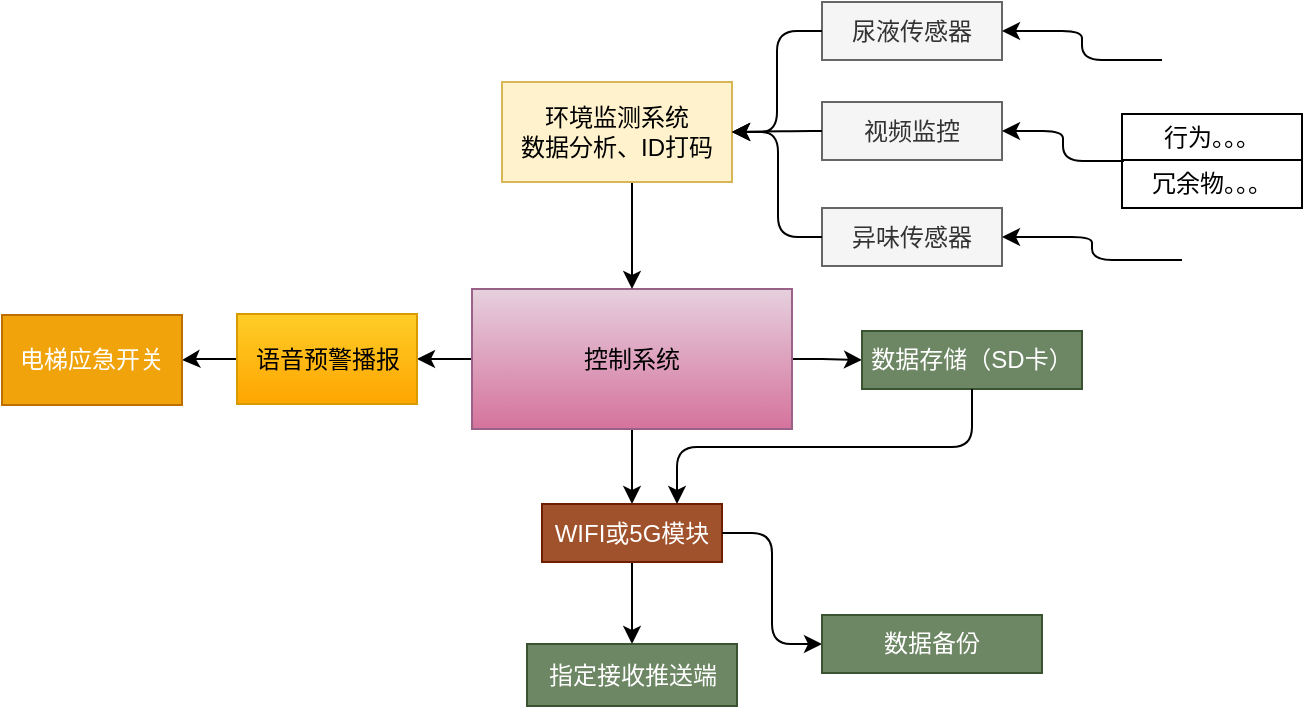 <mxfile version="11.0.2" type="github"><diagram id="euiM4bnVlnGrj6uJWChW" name="Page-1"><mxGraphModel dx="782" dy="503" grid="1" gridSize="10" guides="1" tooltips="1" connect="1" arrows="1" fold="1" page="1" pageScale="1" pageWidth="827" pageHeight="1169" math="0" shadow="0"><root><mxCell id="0"/><mxCell id="1" parent="0"/><mxCell id="7qYvZs2lQt1LkEJZ6VYT-20" value="" style="edgeStyle=orthogonalEdgeStyle;rounded=0;orthogonalLoop=1;jettySize=auto;html=1;" edge="1" parent="1" source="7qYvZs2lQt1LkEJZ6VYT-1" target="7qYvZs2lQt1LkEJZ6VYT-19"><mxGeometry relative="1" as="geometry"/></mxCell><mxCell id="7qYvZs2lQt1LkEJZ6VYT-26" style="edgeStyle=orthogonalEdgeStyle;rounded=0;orthogonalLoop=1;jettySize=auto;html=1;exitX=1;exitY=0.5;exitDx=0;exitDy=0;entryX=0;entryY=0.5;entryDx=0;entryDy=0;" edge="1" parent="1" source="7qYvZs2lQt1LkEJZ6VYT-1" target="7qYvZs2lQt1LkEJZ6VYT-25"><mxGeometry relative="1" as="geometry"><Array as="points"><mxPoint x="440" y="210"/><mxPoint x="440" y="210"/></Array></mxGeometry></mxCell><mxCell id="7qYvZs2lQt1LkEJZ6VYT-33" style="edgeStyle=orthogonalEdgeStyle;rounded=0;orthogonalLoop=1;jettySize=auto;html=1;exitX=0.5;exitY=1;exitDx=0;exitDy=0;entryX=0.5;entryY=0;entryDx=0;entryDy=0;" edge="1" parent="1" source="7qYvZs2lQt1LkEJZ6VYT-1" target="7qYvZs2lQt1LkEJZ6VYT-23"><mxGeometry relative="1" as="geometry"/></mxCell><mxCell id="7qYvZs2lQt1LkEJZ6VYT-1" value="控制系统" style="rounded=0;whiteSpace=wrap;html=1;fillColor=#e6d0de;strokeColor=#996185;gradientColor=#d5739d;" vertex="1" parent="1"><mxGeometry x="265" y="174.5" width="160" height="70" as="geometry"/></mxCell><mxCell id="7qYvZs2lQt1LkEJZ6VYT-22" value="" style="edgeStyle=orthogonalEdgeStyle;rounded=0;orthogonalLoop=1;jettySize=auto;html=1;" edge="1" parent="1" source="7qYvZs2lQt1LkEJZ6VYT-19" target="7qYvZs2lQt1LkEJZ6VYT-21"><mxGeometry relative="1" as="geometry"/></mxCell><mxCell id="7qYvZs2lQt1LkEJZ6VYT-19" value="语音预警播报" style="rounded=0;whiteSpace=wrap;html=1;fillColor=#ffcd28;strokeColor=#d79b00;gradientColor=#ffa500;" vertex="1" parent="1"><mxGeometry x="147.5" y="187" width="90" height="45" as="geometry"/></mxCell><mxCell id="7qYvZs2lQt1LkEJZ6VYT-21" value="电梯应急开关" style="rounded=0;whiteSpace=wrap;html=1;fillColor=#f0a30a;strokeColor=#BD7000;fontColor=#ffffff;" vertex="1" parent="1"><mxGeometry x="30" y="187.5" width="90" height="45" as="geometry"/></mxCell><mxCell id="7qYvZs2lQt1LkEJZ6VYT-16" style="edgeStyle=orthogonalEdgeStyle;rounded=0;orthogonalLoop=1;jettySize=auto;html=1;exitX=0.5;exitY=1;exitDx=0;exitDy=0;entryX=0.5;entryY=0;entryDx=0;entryDy=0;" edge="1" parent="1" source="7qYvZs2lQt1LkEJZ6VYT-2" target="7qYvZs2lQt1LkEJZ6VYT-1"><mxGeometry relative="1" as="geometry"><Array as="points"><mxPoint x="345" y="121"/></Array></mxGeometry></mxCell><mxCell id="7qYvZs2lQt1LkEJZ6VYT-2" value="环境监测系统&lt;br&gt;数据分析、ID打码" style="rounded=0;whiteSpace=wrap;html=1;fillColor=#fff2cc;strokeColor=#d6b656;" vertex="1" parent="1"><mxGeometry x="280" y="71" width="115" height="50" as="geometry"/></mxCell><mxCell id="7qYvZs2lQt1LkEJZ6VYT-4" value="尿液传感器" style="rounded=0;whiteSpace=wrap;html=1;fillColor=#f5f5f5;strokeColor=#666666;fontColor=#333333;" vertex="1" parent="1"><mxGeometry x="440" y="31" width="90" height="29" as="geometry"/></mxCell><mxCell id="7qYvZs2lQt1LkEJZ6VYT-6" value="视频监控&lt;span style=&quot;font-family: &amp;#34;helvetica&amp;#34; , &amp;#34;arial&amp;#34; , sans-serif ; font-size: 0px ; white-space: nowrap&quot;&gt;%3CmxGraphModel%3E%3Croot%3E%3CmxCell%20id%3D%220%22%2F%3E%3CmxCell%20id%3D%221%22%20parent%3D%220%22%2F%3E%3CmxCell%20id%3D%222%22%20value%3D%22%E5%B0%BF%E6%B6%B2%E6%8E%A2%E6%B5%8B%22%20style%3D%22rounded%3D0%3BwhiteSpace%3Dwrap%3Bhtml%3D1%3B%22%20vertex%3D%221%22%20parent%3D%221%22%3E%3CmxGeometry%20x%3D%22445%22%20y%3D%2210%22%20width%3D%2290%22%20height%3D%2229%22%20as%3D%22geometry%22%2F%3E%3C%2FmxCell%3E%3C%2Froot%3E%3C%2FmxGraphModel%3E&lt;/span&gt;&lt;span style=&quot;font-family: &amp;#34;helvetica&amp;#34; , &amp;#34;arial&amp;#34; , sans-serif ; font-size: 0px ; white-space: nowrap&quot;&gt;%3CmxGraphModel%3E%3Croot%3E%3CmxCell%20id%3D%220%22%2F%3E%3CmxCell%20id%3D%221%22%20parent%3D%220%22%2F%3E%3CmxCell%20id%3D%222%22%20value%3D%22%E5%B0%BF%E6%B6%B2%E6%8E%A2%E6%B5%8B%22%20style%3D%22rounded%3D0%3BwhiteSpace%3Dwrap%3Bhtml%3D1%3B%22%20vertex%3D%221%22%20parent%3D%221%22%3E%3CmxGeometry%20x%3D%22445%22%20y%3D%2210%22%20width%3D%2290%22%20height%3D%2229%22%20as%3D%22geometry%22%2F%3E%3C%2FmxCell%3E%3C%2Froot%3E%3C%2FmxGraphModel%3E&lt;/span&gt;" style="rounded=0;whiteSpace=wrap;html=1;fillColor=#f5f5f5;strokeColor=#666666;fontColor=#333333;" vertex="1" parent="1"><mxGeometry x="440" y="81" width="90" height="29" as="geometry"/></mxCell><mxCell id="7qYvZs2lQt1LkEJZ6VYT-8" value="行为。。。" style="rounded=0;whiteSpace=wrap;html=1;" vertex="1" parent="1"><mxGeometry x="590" y="87" width="90" height="23" as="geometry"/></mxCell><mxCell id="7qYvZs2lQt1LkEJZ6VYT-9" value="冗余物。。。" style="rounded=0;whiteSpace=wrap;html=1;" vertex="1" parent="1"><mxGeometry x="590" y="110" width="90" height="24" as="geometry"/></mxCell><mxCell id="7qYvZs2lQt1LkEJZ6VYT-14" value="" style="edgeStyle=elbowEdgeStyle;elbow=horizontal;endArrow=classic;html=1;exitX=0;exitY=0.5;exitDx=0;exitDy=0;entryX=1;entryY=0.5;entryDx=0;entryDy=0;" edge="1" parent="1" source="7qYvZs2lQt1LkEJZ6VYT-4" target="7qYvZs2lQt1LkEJZ6VYT-2"><mxGeometry width="50" height="50" relative="1" as="geometry"><mxPoint x="560" y="141" as="sourcePoint"/><mxPoint x="410" y="130" as="targetPoint"/></mxGeometry></mxCell><mxCell id="7qYvZs2lQt1LkEJZ6VYT-15" value="" style="edgeStyle=elbowEdgeStyle;elbow=horizontal;endArrow=classic;html=1;exitX=0;exitY=0.5;exitDx=0;exitDy=0;entryX=1;entryY=0.5;entryDx=0;entryDy=0;" edge="1" parent="1" source="7qYvZs2lQt1LkEJZ6VYT-6" target="7qYvZs2lQt1LkEJZ6VYT-2"><mxGeometry width="50" height="50" relative="1" as="geometry"><mxPoint x="570" y="151" as="sourcePoint"/><mxPoint x="590" y="125" as="targetPoint"/><Array as="points"><mxPoint x="430" y="100"/><mxPoint x="418" y="100"/></Array></mxGeometry></mxCell><mxCell id="7qYvZs2lQt1LkEJZ6VYT-17" value="" style="edgeStyle=elbowEdgeStyle;elbow=horizontal;endArrow=classic;html=1;entryX=1;entryY=0.5;entryDx=0;entryDy=0;" edge="1" parent="1" target="7qYvZs2lQt1LkEJZ6VYT-4"><mxGeometry width="50" height="50" relative="1" as="geometry"><mxPoint x="610" y="60" as="sourcePoint"/><mxPoint x="600" y="135" as="targetPoint"/></mxGeometry></mxCell><mxCell id="7qYvZs2lQt1LkEJZ6VYT-18" value="" style="edgeStyle=elbowEdgeStyle;elbow=horizontal;endArrow=classic;html=1;exitX=0.011;exitY=0.021;exitDx=0;exitDy=0;entryX=1;entryY=0.5;entryDx=0;entryDy=0;exitPerimeter=0;" edge="1" parent="1" source="7qYvZs2lQt1LkEJZ6VYT-9" target="7qYvZs2lQt1LkEJZ6VYT-6"><mxGeometry width="50" height="50" relative="1" as="geometry"><mxPoint x="590" y="171" as="sourcePoint"/><mxPoint x="610" y="145" as="targetPoint"/></mxGeometry></mxCell><mxCell id="7qYvZs2lQt1LkEJZ6VYT-29" value="" style="edgeStyle=orthogonalEdgeStyle;rounded=0;orthogonalLoop=1;jettySize=auto;html=1;" edge="1" parent="1" source="7qYvZs2lQt1LkEJZ6VYT-23" target="7qYvZs2lQt1LkEJZ6VYT-28"><mxGeometry relative="1" as="geometry"/></mxCell><mxCell id="7qYvZs2lQt1LkEJZ6VYT-23" value="WIFI或5G模块" style="rounded=0;whiteSpace=wrap;html=1;fillColor=#a0522d;strokeColor=#6D1F00;fontColor=#ffffff;" vertex="1" parent="1"><mxGeometry x="300" y="282" width="90" height="29" as="geometry"/></mxCell><mxCell id="7qYvZs2lQt1LkEJZ6VYT-28" value="指定接收推送端" style="rounded=0;whiteSpace=wrap;html=1;fillColor=#6d8764;strokeColor=#3A5431;fontColor=#ffffff;" vertex="1" parent="1"><mxGeometry x="292.5" y="352" width="105" height="31" as="geometry"/></mxCell><mxCell id="7qYvZs2lQt1LkEJZ6VYT-25" value="数据存储（SD卡）" style="rounded=0;whiteSpace=wrap;html=1;fillColor=#6d8764;strokeColor=#3A5431;fontColor=#ffffff;" vertex="1" parent="1"><mxGeometry x="460" y="195.5" width="110" height="29" as="geometry"/></mxCell><mxCell id="7qYvZs2lQt1LkEJZ6VYT-30" value="异味传感器" style="rounded=0;whiteSpace=wrap;html=1;fillColor=#f5f5f5;strokeColor=#666666;fontColor=#333333;" vertex="1" parent="1"><mxGeometry x="440" y="134" width="90" height="29" as="geometry"/></mxCell><mxCell id="7qYvZs2lQt1LkEJZ6VYT-31" value="" style="edgeStyle=elbowEdgeStyle;elbow=horizontal;endArrow=classic;html=1;entryX=1;entryY=0.5;entryDx=0;entryDy=0;" edge="1" parent="1" target="7qYvZs2lQt1LkEJZ6VYT-30"><mxGeometry width="50" height="50" relative="1" as="geometry"><mxPoint x="620" y="160" as="sourcePoint"/><mxPoint x="540" y="85" as="targetPoint"/></mxGeometry></mxCell><mxCell id="7qYvZs2lQt1LkEJZ6VYT-32" value="" style="edgeStyle=elbowEdgeStyle;elbow=horizontal;endArrow=classic;html=1;entryX=1;entryY=0.5;entryDx=0;entryDy=0;exitX=0;exitY=0.5;exitDx=0;exitDy=0;" edge="1" parent="1" source="7qYvZs2lQt1LkEJZ6VYT-30" target="7qYvZs2lQt1LkEJZ6VYT-2"><mxGeometry width="50" height="50" relative="1" as="geometry"><mxPoint x="620" y="80" as="sourcePoint"/><mxPoint x="550" y="95" as="targetPoint"/><Array as="points"><mxPoint x="418" y="120"/></Array></mxGeometry></mxCell><mxCell id="7qYvZs2lQt1LkEJZ6VYT-37" value="" style="edgeStyle=elbowEdgeStyle;elbow=horizontal;endArrow=classic;html=1;exitX=1;exitY=0.5;exitDx=0;exitDy=0;entryX=0;entryY=0.5;entryDx=0;entryDy=0;" edge="1" parent="1" source="7qYvZs2lQt1LkEJZ6VYT-23" target="7qYvZs2lQt1LkEJZ6VYT-38"><mxGeometry width="50" height="50" relative="1" as="geometry"><mxPoint x="525" y="235" as="sourcePoint"/><mxPoint x="460" y="320" as="targetPoint"/></mxGeometry></mxCell><mxCell id="7qYvZs2lQt1LkEJZ6VYT-38" value="数据备份" style="rounded=0;whiteSpace=wrap;html=1;fillColor=#6d8764;strokeColor=#3A5431;fontColor=#ffffff;" vertex="1" parent="1"><mxGeometry x="440" y="337.5" width="110" height="29" as="geometry"/></mxCell><mxCell id="7qYvZs2lQt1LkEJZ6VYT-41" value="" style="edgeStyle=elbowEdgeStyle;elbow=vertical;endArrow=classic;html=1;exitX=0.5;exitY=1;exitDx=0;exitDy=0;entryX=0.75;entryY=0;entryDx=0;entryDy=0;" edge="1" parent="1" source="7qYvZs2lQt1LkEJZ6VYT-25" target="7qYvZs2lQt1LkEJZ6VYT-23"><mxGeometry width="50" height="50" relative="1" as="geometry"><mxPoint x="520" y="300" as="sourcePoint"/><mxPoint x="570" y="250" as="targetPoint"/></mxGeometry></mxCell></root></mxGraphModel></diagram></mxfile>